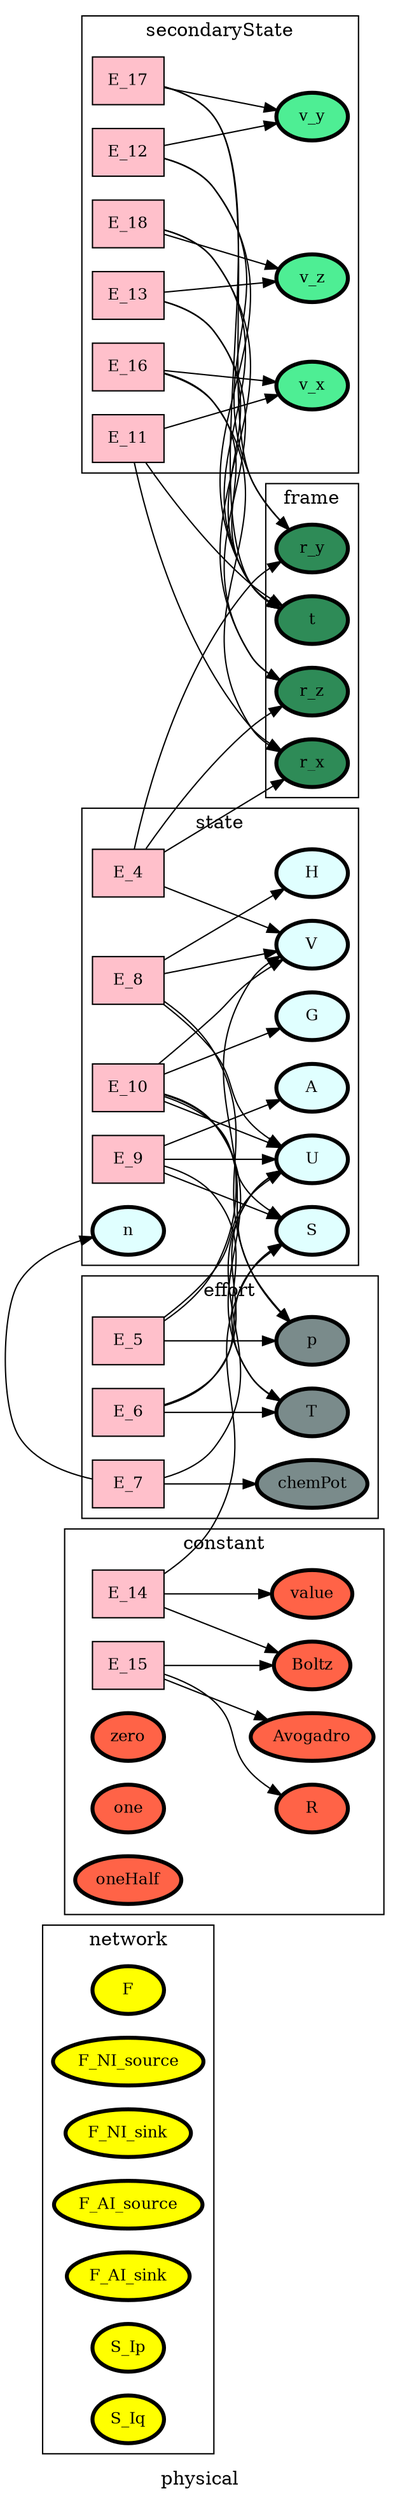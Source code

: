 digraph physical {
label=physical;
rankdir=LR;
subgraph cluster_physical___network {
label=network;
rankdir=LR;
V_2 [fillcolor=yellow, fontsize=12, label=F, penwidth=3, style=filled];
V_3 [fillcolor=yellow, fontsize=12, label=F_NI_source, penwidth=3, style=filled];
V_4 [fillcolor=yellow, fontsize=12, label=F_NI_sink, penwidth=3, style=filled];
V_5 [fillcolor=yellow, fontsize=12, label=F_AI_source, penwidth=3, style=filled];
V_6 [fillcolor=yellow, fontsize=12, label=F_AI_sink, penwidth=3, style=filled];
V_7 [fillcolor=yellow, fontsize=12, label=S_Ip, penwidth=3, style=filled];
V_8 [fillcolor=yellow, fontsize=12, label=S_Iq, penwidth=3, style=filled];
}

subgraph cluster_physical___differenceOperator {
label=differenceOperator;
rankdir=LR;
}

subgraph cluster_physical___frame {
label=frame;
rankdir=LR;
V_1 [fillcolor=seagreen4, fontsize=12, label=t, penwidth=3, style=filled];
V_10 [fillcolor=seagreen4, fontsize=12, label=r_y, penwidth=3, style=filled];
V_11 [fillcolor=seagreen4, fontsize=12, label=r_z, penwidth=3, style=filled];
V_9 [fillcolor=seagreen4, fontsize=12, label=r_x, penwidth=3, style=filled];
}

E_4 -> V_10  [splines=ortho];
E_4 -> V_11  [splines=ortho];
E_4 -> V_9  [splines=ortho];
E_8 -> V_105  [splines=ortho];
E_8 -> V_108  [splines=ortho];
E_8 -> V_109  [splines=ortho];
E_9 -> V_105  [splines=ortho];
E_9 -> V_106  [splines=ortho];
E_9 -> V_110  [splines=ortho];
E_10 -> V_105  [splines=ortho];
E_10 -> V_106  [splines=ortho];
E_10 -> V_108  [splines=ortho];
E_10 -> V_109  [splines=ortho];
E_10 -> V_110  [splines=ortho];
subgraph cluster_physical___state {
label=state;
rankdir=LR;
V_105 [fillcolor=lightcyan, fontsize=12, label=U, penwidth=3, style=filled];
V_106 [fillcolor=lightcyan, fontsize=12, label=S, penwidth=3, style=filled];
V_107 [fillcolor=lightcyan, fontsize=12, label=n, penwidth=3, style=filled];
V_108 [fillcolor=lightcyan, fontsize=12, label=V, penwidth=3, style=filled];
V_112 [fillcolor=lightcyan, fontsize=12, label=H, penwidth=3, style=filled];
V_113 [fillcolor=lightcyan, fontsize=12, label=A, penwidth=3, style=filled];
V_114 [fillcolor=lightcyan, fontsize=12, label=G, penwidth=3, style=filled];
E_4 [fillcolor=pink, fontsize=12, shape=box, style=filled];
E_4 -> V_108  [splines=ortho];
E_8 [fillcolor=pink, fontsize=12, shape=box, style=filled];
E_8 -> V_112  [splines=ortho];
E_9 [fillcolor=pink, fontsize=12, shape=box, style=filled];
E_9 -> V_113  [splines=ortho];
E_10 [fillcolor=pink, fontsize=12, shape=box, style=filled];
E_10 -> V_114  [splines=ortho];
}

E_14 -> V_101  [splines=ortho];
E_14 -> V_106  [splines=ortho];
E_15 -> V_118  [splines=ortho];
E_15 -> V_119  [splines=ortho];
subgraph cluster_physical___constant {
label=constant;
rankdir=LR;
V_101 [fillcolor=tomato, fontsize=12, label=value, penwidth=3, style=filled];
V_102 [fillcolor=tomato, fontsize=12, label=zero, penwidth=3, style=filled];
V_103 [fillcolor=tomato, fontsize=12, label=one, penwidth=3, style=filled];
V_104 [fillcolor=tomato, fontsize=12, label=oneHalf, penwidth=3, style=filled];
V_118 [fillcolor=tomato, fontsize=12, label=Boltz, penwidth=3, style=filled];
V_119 [fillcolor=tomato, fontsize=12, label=Avogadro, penwidth=3, style=filled];
V_120 [fillcolor=tomato, fontsize=12, label=R, penwidth=3, style=filled];
E_14 [fillcolor=pink, fontsize=12, shape=box, style=filled];
E_14 -> V_118  [splines=ortho];
E_15 [fillcolor=pink, fontsize=12, shape=box, style=filled];
E_15 -> V_120  [splines=ortho];
}

E_5 -> V_105  [splines=ortho];
E_5 -> V_108  [splines=ortho];
E_6 -> V_105  [splines=ortho];
E_6 -> V_106  [splines=ortho];
E_7 -> V_105  [splines=ortho];
E_7 -> V_107  [splines=ortho];
subgraph cluster_physical___effort {
label=effort;
rankdir=LR;
V_109 [fillcolor=lightcyan4, fontsize=12, label=p, penwidth=3, style=filled];
V_110 [fillcolor=lightcyan4, fontsize=12, label=T, penwidth=3, style=filled];
V_111 [fillcolor=lightcyan4, fontsize=12, label=chemPot, penwidth=3, style=filled];
E_5 [fillcolor=pink, fontsize=12, shape=box, style=filled];
E_5 -> V_109  [splines=ortho];
E_6 [fillcolor=pink, fontsize=12, shape=box, style=filled];
E_6 -> V_110  [splines=ortho];
E_7 [fillcolor=pink, fontsize=12, shape=box, style=filled];
E_7 -> V_111  [splines=ortho];
}

E_11 -> V_1  [splines=ortho];
E_11 -> V_9  [splines=ortho];
E_16 -> V_1  [splines=ortho];
E_16 -> V_9  [splines=ortho];
E_12 -> V_1  [splines=ortho];
E_12 -> V_10  [splines=ortho];
E_17 -> V_1  [splines=ortho];
E_17 -> V_10  [splines=ortho];
E_13 -> V_1  [splines=ortho];
E_13 -> V_11  [splines=ortho];
E_18 -> V_1  [splines=ortho];
E_18 -> V_11  [splines=ortho];
subgraph cluster_physical___secondaryState {
label=secondaryState;
rankdir=LR;
V_115 [fillcolor=seagreen2, fontsize=12, label=v_x, penwidth=3, style=filled];
V_116 [fillcolor=seagreen2, fontsize=12, label=v_y, penwidth=3, style=filled];
V_117 [fillcolor=seagreen2, fontsize=12, label=v_z, penwidth=3, style=filled];
E_11 [fillcolor=pink, fontsize=12, shape=box, style=filled];
E_11 -> V_115  [splines=ortho];
E_16 [fillcolor=pink, fontsize=12, shape=box, style=filled];
E_16 -> V_115  [splines=ortho];
E_12 [fillcolor=pink, fontsize=12, shape=box, style=filled];
E_12 -> V_116  [splines=ortho];
E_17 [fillcolor=pink, fontsize=12, shape=box, style=filled];
E_17 -> V_116  [splines=ortho];
E_13 [fillcolor=pink, fontsize=12, shape=box, style=filled];
E_13 -> V_117  [splines=ortho];
E_18 [fillcolor=pink, fontsize=12, shape=box, style=filled];
E_18 -> V_117  [splines=ortho];
}

subgraph cluster_physical___diffState {
label=diffState;
rankdir=LR;
}

subgraph cluster_physical___conversion {
label=conversion;
rankdir=LR;
}

subgraph cluster_physical___get {
label=get;
rankdir=LR;
}

}
